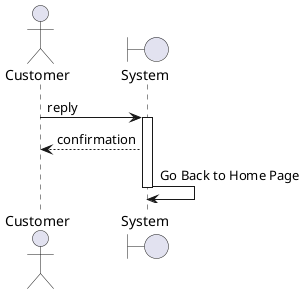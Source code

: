 @startuml feedback
actor Customer
boundary System as system
Customer -> system: reply
activate system
system --> Customer: confirmation
system -> system: Go Back to Home Page
deactivate system
@enduml
